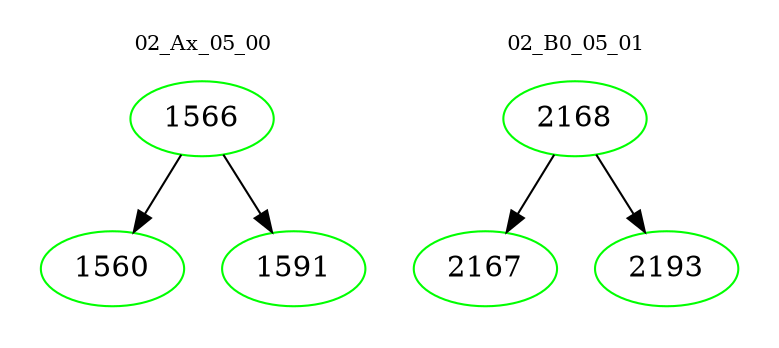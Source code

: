 digraph{
subgraph cluster_0 {
color = white
label = "02_Ax_05_00";
fontsize=10;
T0_1566 [label="1566", color="green"]
T0_1566 -> T0_1560 [color="black"]
T0_1560 [label="1560", color="green"]
T0_1566 -> T0_1591 [color="black"]
T0_1591 [label="1591", color="green"]
}
subgraph cluster_1 {
color = white
label = "02_B0_05_01";
fontsize=10;
T1_2168 [label="2168", color="green"]
T1_2168 -> T1_2167 [color="black"]
T1_2167 [label="2167", color="green"]
T1_2168 -> T1_2193 [color="black"]
T1_2193 [label="2193", color="green"]
}
}
